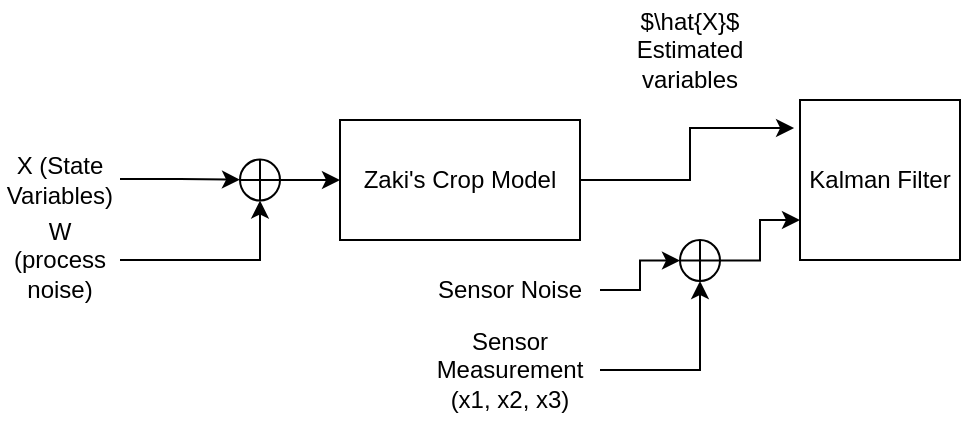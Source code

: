 <mxfile version="15.7.3" type="github">
  <diagram id="qBd_tLGPg-DSYs_yWLyH" name="Page-1">
    <mxGraphModel dx="946" dy="589" grid="1" gridSize="10" guides="1" tooltips="1" connect="1" arrows="1" fold="1" page="1" pageScale="1" pageWidth="850" pageHeight="1100" math="1" shadow="0">
      <root>
        <mxCell id="0" />
        <mxCell id="1" parent="0" />
        <mxCell id="63GNxuutIX2Jem26zwdh-15" style="edgeStyle=orthogonalEdgeStyle;rounded=0;orthogonalLoop=1;jettySize=auto;html=1;entryX=-0.037;entryY=0.175;entryDx=0;entryDy=0;entryPerimeter=0;" edge="1" parent="1" source="63GNxuutIX2Jem26zwdh-1" target="63GNxuutIX2Jem26zwdh-2">
          <mxGeometry relative="1" as="geometry" />
        </mxCell>
        <mxCell id="63GNxuutIX2Jem26zwdh-1" value="Zaki&#39;s Crop Model" style="rounded=0;whiteSpace=wrap;html=1;" vertex="1" parent="1">
          <mxGeometry x="220" y="180" width="120" height="60" as="geometry" />
        </mxCell>
        <mxCell id="63GNxuutIX2Jem26zwdh-2" value="Kalman Filter" style="whiteSpace=wrap;html=1;aspect=fixed;" vertex="1" parent="1">
          <mxGeometry x="450" y="170" width="80" height="80" as="geometry" />
        </mxCell>
        <mxCell id="63GNxuutIX2Jem26zwdh-6" value="" style="endArrow=classic;html=1;rounded=0;" edge="1" parent="1" target="63GNxuutIX2Jem26zwdh-7">
          <mxGeometry width="50" height="50" relative="1" as="geometry">
            <mxPoint x="110" y="209.5" as="sourcePoint" />
            <mxPoint x="170" y="209.5" as="targetPoint" />
            <Array as="points">
              <mxPoint x="140" y="209.5" />
            </Array>
          </mxGeometry>
        </mxCell>
        <mxCell id="63GNxuutIX2Jem26zwdh-8" value="" style="edgeStyle=orthogonalEdgeStyle;rounded=0;orthogonalLoop=1;jettySize=auto;html=1;" edge="1" parent="1" source="63GNxuutIX2Jem26zwdh-7" target="63GNxuutIX2Jem26zwdh-1">
          <mxGeometry relative="1" as="geometry" />
        </mxCell>
        <mxCell id="63GNxuutIX2Jem26zwdh-7" value="" style="shape=orEllipse;perimeter=ellipsePerimeter;whiteSpace=wrap;html=1;backgroundOutline=1;" vertex="1" parent="1">
          <mxGeometry x="170" y="199.75" width="20" height="20.5" as="geometry" />
        </mxCell>
        <mxCell id="63GNxuutIX2Jem26zwdh-9" value="" style="endArrow=classic;html=1;rounded=0;entryX=0.5;entryY=1;entryDx=0;entryDy=0;" edge="1" parent="1" target="63GNxuutIX2Jem26zwdh-7">
          <mxGeometry width="50" height="50" relative="1" as="geometry">
            <mxPoint x="110" y="250" as="sourcePoint" />
            <mxPoint x="170" y="250" as="targetPoint" />
            <Array as="points">
              <mxPoint x="180" y="250" />
            </Array>
          </mxGeometry>
        </mxCell>
        <mxCell id="63GNxuutIX2Jem26zwdh-10" value="X (State Variables)" style="text;html=1;strokeColor=none;fillColor=none;align=center;verticalAlign=middle;whiteSpace=wrap;rounded=0;" vertex="1" parent="1">
          <mxGeometry x="50" y="195" width="60" height="30" as="geometry" />
        </mxCell>
        <mxCell id="63GNxuutIX2Jem26zwdh-11" value="W (process noise)" style="text;html=1;strokeColor=none;fillColor=none;align=center;verticalAlign=middle;whiteSpace=wrap;rounded=0;" vertex="1" parent="1">
          <mxGeometry x="50" y="225" width="60" height="50" as="geometry" />
        </mxCell>
        <mxCell id="63GNxuutIX2Jem26zwdh-28" style="edgeStyle=orthogonalEdgeStyle;rounded=0;orthogonalLoop=1;jettySize=auto;html=1;entryX=0;entryY=0.75;entryDx=0;entryDy=0;" edge="1" parent="1" source="63GNxuutIX2Jem26zwdh-16" target="63GNxuutIX2Jem26zwdh-2">
          <mxGeometry relative="1" as="geometry" />
        </mxCell>
        <mxCell id="63GNxuutIX2Jem26zwdh-16" value="" style="shape=orEllipse;perimeter=ellipsePerimeter;whiteSpace=wrap;html=1;backgroundOutline=1;" vertex="1" parent="1">
          <mxGeometry x="390" y="240" width="20" height="20.5" as="geometry" />
        </mxCell>
        <mxCell id="63GNxuutIX2Jem26zwdh-23" style="edgeStyle=orthogonalEdgeStyle;rounded=0;orthogonalLoop=1;jettySize=auto;html=1;entryX=0.5;entryY=1;entryDx=0;entryDy=0;" edge="1" parent="1" source="63GNxuutIX2Jem26zwdh-22" target="63GNxuutIX2Jem26zwdh-16">
          <mxGeometry relative="1" as="geometry" />
        </mxCell>
        <mxCell id="63GNxuutIX2Jem26zwdh-22" value="Sensor Measurement&lt;br&gt;(x1, x2, x3)" style="text;html=1;strokeColor=none;fillColor=none;align=center;verticalAlign=middle;whiteSpace=wrap;rounded=0;" vertex="1" parent="1">
          <mxGeometry x="260" y="280" width="90" height="50" as="geometry" />
        </mxCell>
        <mxCell id="63GNxuutIX2Jem26zwdh-25" style="edgeStyle=orthogonalEdgeStyle;rounded=0;orthogonalLoop=1;jettySize=auto;html=1;entryX=0;entryY=0.5;entryDx=0;entryDy=0;" edge="1" parent="1" source="63GNxuutIX2Jem26zwdh-24" target="63GNxuutIX2Jem26zwdh-16">
          <mxGeometry relative="1" as="geometry" />
        </mxCell>
        <mxCell id="63GNxuutIX2Jem26zwdh-24" value="Sensor Noise" style="text;html=1;strokeColor=none;fillColor=none;align=center;verticalAlign=middle;whiteSpace=wrap;rounded=0;" vertex="1" parent="1">
          <mxGeometry x="260" y="240" width="90" height="50" as="geometry" />
        </mxCell>
        <mxCell id="63GNxuutIX2Jem26zwdh-33" value="$\hat{X}$&lt;br&gt;Estimated variables" style="text;html=1;strokeColor=none;fillColor=none;align=center;verticalAlign=middle;whiteSpace=wrap;rounded=0;" vertex="1" parent="1">
          <mxGeometry x="365" y="120" width="60" height="50" as="geometry" />
        </mxCell>
      </root>
    </mxGraphModel>
  </diagram>
</mxfile>
